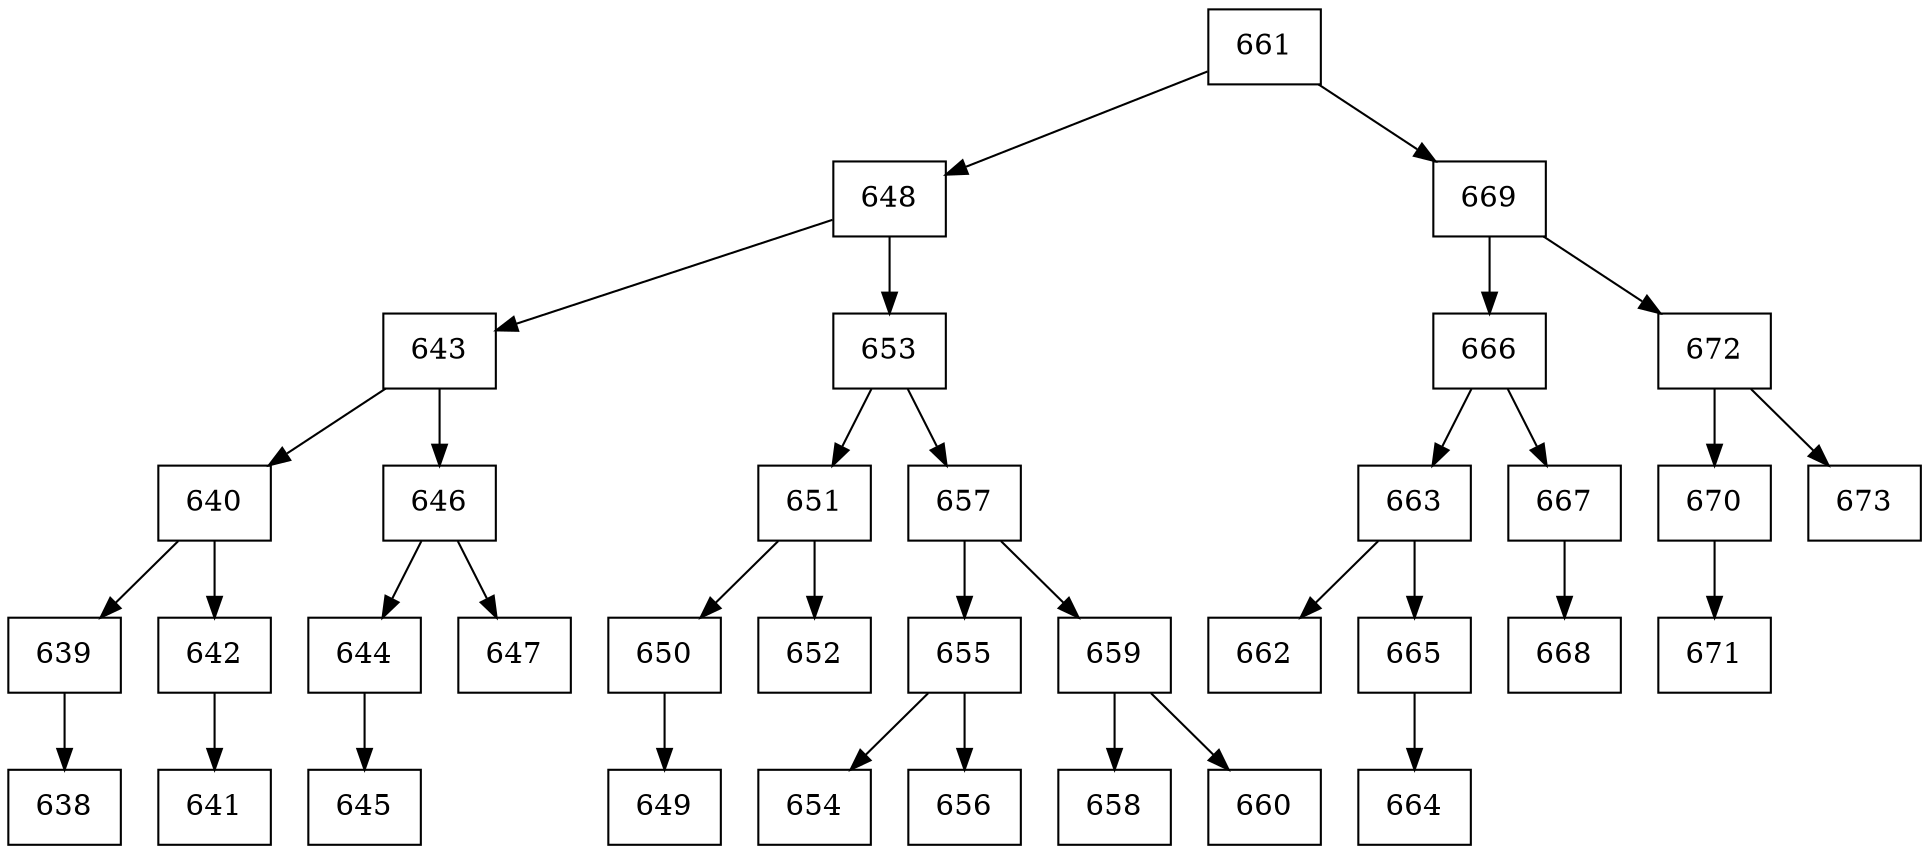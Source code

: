 digraph grafico{
rankdir=UD 
node[shape=box] 
concentrate=true 
nodo661[ shape=record, label ="661"];
nodo648[ shape=record, label ="648"];
nodo643[ shape=record, label ="643"];
nodo640[ shape=record, label ="640"];
nodo639[ shape=record, label ="639"];
nodo638[ shape=record, label ="638"];
nodo639->nodo638
nodo640->nodo639
nodo642[ shape=record, label ="642"];
nodo641[ shape=record, label ="641"];
nodo642->nodo641
nodo640->nodo642
nodo643->nodo640
nodo646[ shape=record, label ="646"];
nodo644[ shape=record, label ="644"];
nodo645[ shape=record, label ="645"];
nodo644->nodo645
nodo646->nodo644
nodo647[ shape=record, label ="647"];
nodo646->nodo647
nodo643->nodo646
nodo648->nodo643
nodo653[ shape=record, label ="653"];
nodo651[ shape=record, label ="651"];
nodo650[ shape=record, label ="650"];
nodo649[ shape=record, label ="649"];
nodo650->nodo649
nodo651->nodo650
nodo652[ shape=record, label ="652"];
nodo651->nodo652
nodo653->nodo651
nodo657[ shape=record, label ="657"];
nodo655[ shape=record, label ="655"];
nodo654[ shape=record, label ="654"];
nodo655->nodo654
nodo656[ shape=record, label ="656"];
nodo655->nodo656
nodo657->nodo655
nodo659[ shape=record, label ="659"];
nodo658[ shape=record, label ="658"];
nodo659->nodo658
nodo660[ shape=record, label ="660"];
nodo659->nodo660
nodo657->nodo659
nodo653->nodo657
nodo648->nodo653
nodo661->nodo648
nodo669[ shape=record, label ="669"];
nodo666[ shape=record, label ="666"];
nodo663[ shape=record, label ="663"];
nodo662[ shape=record, label ="662"];
nodo663->nodo662
nodo665[ shape=record, label ="665"];
nodo664[ shape=record, label ="664"];
nodo665->nodo664
nodo663->nodo665
nodo666->nodo663
nodo667[ shape=record, label ="667"];
nodo668[ shape=record, label ="668"];
nodo667->nodo668
nodo666->nodo667
nodo669->nodo666
nodo672[ shape=record, label ="672"];
nodo670[ shape=record, label ="670"];
nodo671[ shape=record, label ="671"];
nodo670->nodo671
nodo672->nodo670
nodo673[ shape=record, label ="673"];
nodo672->nodo673
nodo669->nodo672
nodo661->nodo669
}
